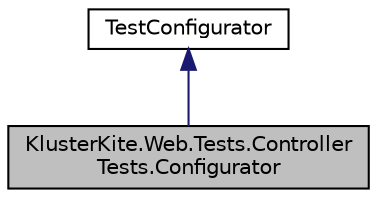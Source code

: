 digraph "KlusterKite.Web.Tests.ControllerTests.Configurator"
{
  edge [fontname="Helvetica",fontsize="10",labelfontname="Helvetica",labelfontsize="10"];
  node [fontname="Helvetica",fontsize="10",shape=record];
  Node0 [label="KlusterKite.Web.Tests.Controller\lTests.Configurator",height=0.2,width=0.4,color="black", fillcolor="grey75", style="filled", fontcolor="black"];
  Node1 -> Node0 [dir="back",color="midnightblue",fontsize="10",style="solid",fontname="Helvetica"];
  Node1 [label="TestConfigurator",height=0.2,width=0.4,color="black", fillcolor="white", style="filled",URL="$class_kluster_kite_1_1_core_1_1_test_kit_1_1_test_configurator.html",tooltip="Configures base data for tests. Such as Akka config and list of used installers "];
}
